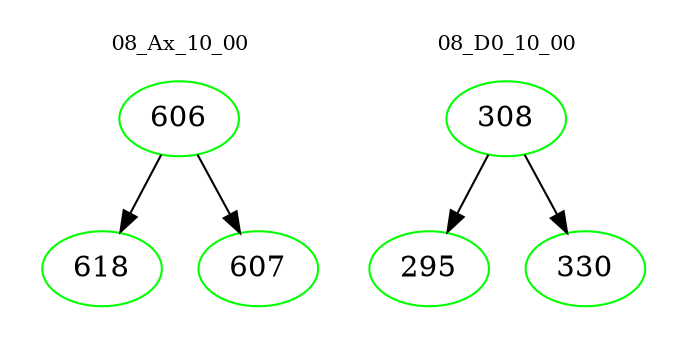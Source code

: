 digraph{
subgraph cluster_0 {
color = white
label = "08_Ax_10_00";
fontsize=10;
T0_606 [label="606", color="green"]
T0_606 -> T0_618 [color="black"]
T0_618 [label="618", color="green"]
T0_606 -> T0_607 [color="black"]
T0_607 [label="607", color="green"]
}
subgraph cluster_1 {
color = white
label = "08_D0_10_00";
fontsize=10;
T1_308 [label="308", color="green"]
T1_308 -> T1_295 [color="black"]
T1_295 [label="295", color="green"]
T1_308 -> T1_330 [color="black"]
T1_330 [label="330", color="green"]
}
}
